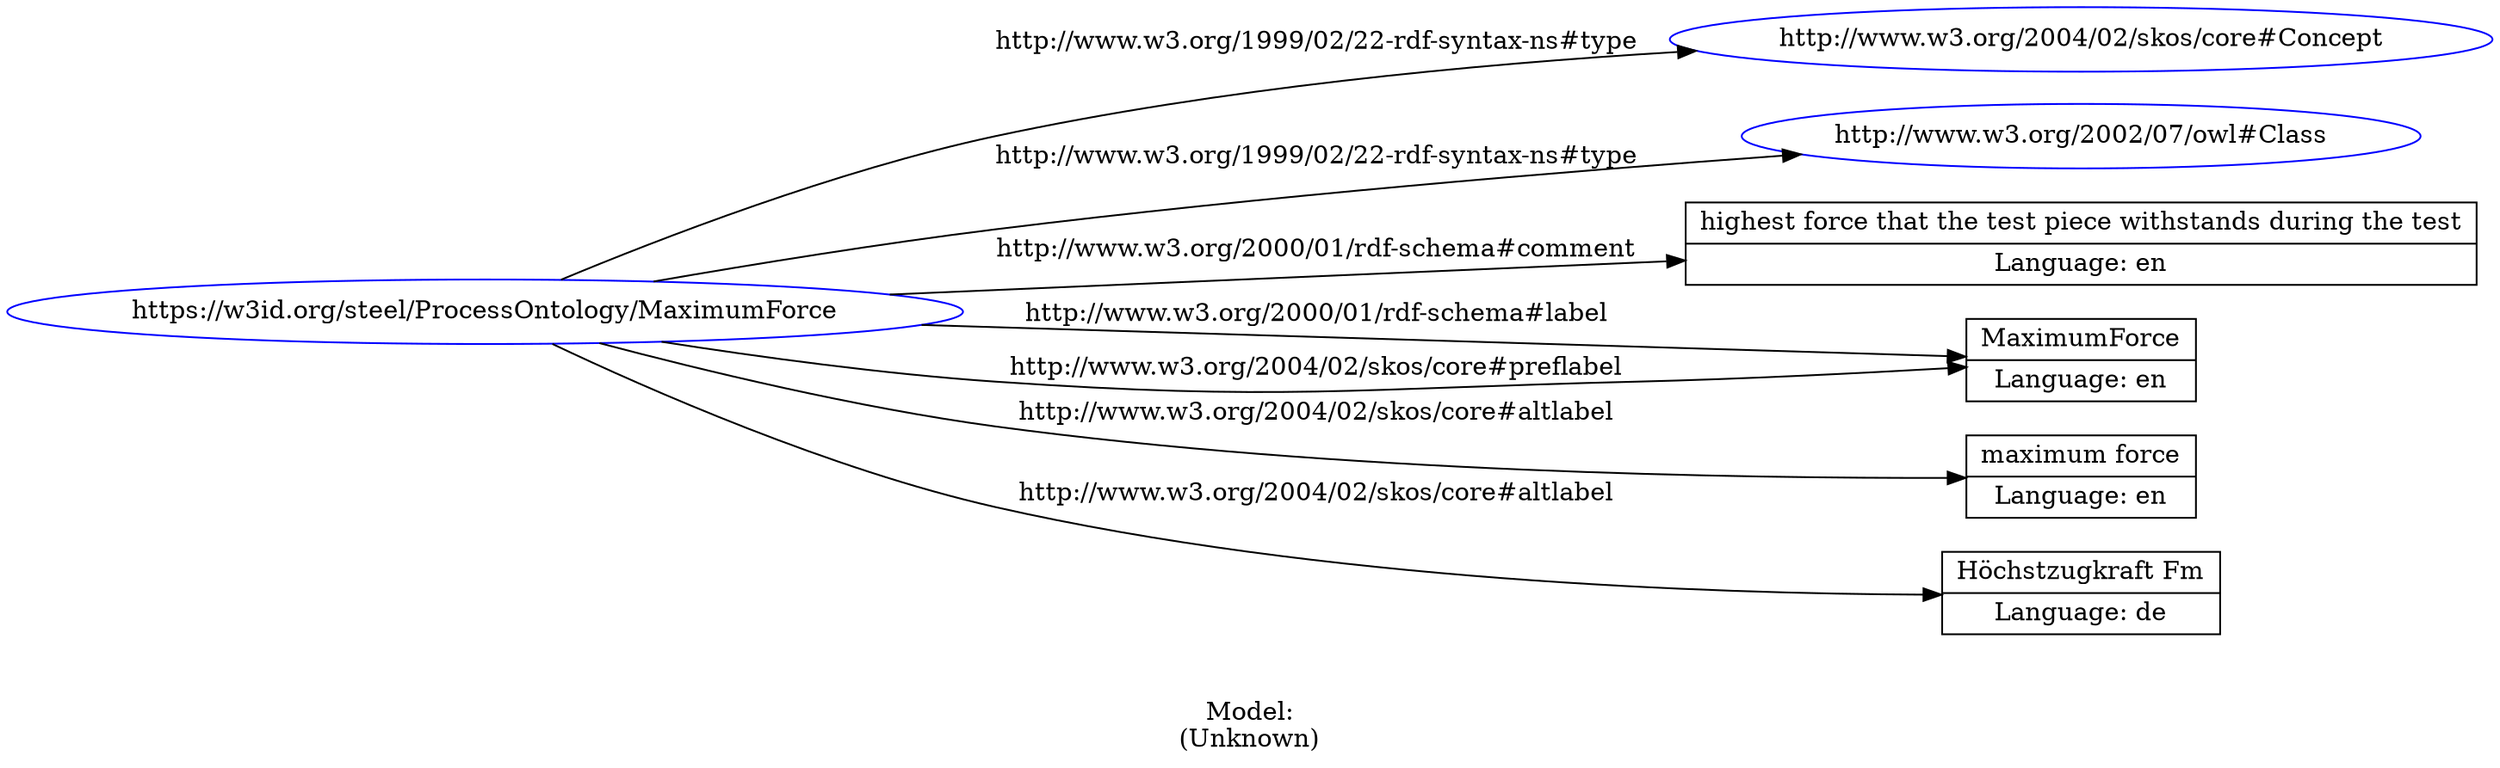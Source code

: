 digraph {
	rankdir = LR;
	charset="utf-8";

	"Rhttps://w3id.org/steel/ProcessOntology/MaximumForce" -> "Rhttp://www.w3.org/2004/02/skos/core#Concept" [ label="http://www.w3.org/1999/02/22-rdf-syntax-ns#type" ];
	"Rhttps://w3id.org/steel/ProcessOntology/MaximumForce" -> "Rhttp://www.w3.org/2002/07/owl#Class" [ label="http://www.w3.org/1999/02/22-rdf-syntax-ns#type" ];
	"Rhttps://w3id.org/steel/ProcessOntology/MaximumForce" -> "Lhighest force that the test piece withstands during the test|Language: en" [ label="http://www.w3.org/2000/01/rdf-schema#comment" ];
	"Rhttps://w3id.org/steel/ProcessOntology/MaximumForce" -> "LMaximumForce|Language: en" [ label="http://www.w3.org/2000/01/rdf-schema#label" ];
	"Rhttps://w3id.org/steel/ProcessOntology/MaximumForce" -> "Lmaximum force|Language: en" [ label="http://www.w3.org/2004/02/skos/core#altlabel" ];
	"Rhttps://w3id.org/steel/ProcessOntology/MaximumForce" -> "LHöchstzugkraft Fm|Language: de" [ label="http://www.w3.org/2004/02/skos/core#altlabel" ];
	"Rhttps://w3id.org/steel/ProcessOntology/MaximumForce" -> "LMaximumForce|Language: en" [ label="http://www.w3.org/2004/02/skos/core#preflabel" ];

	// Resources
	"Rhttps://w3id.org/steel/ProcessOntology/MaximumForce" [ label="https://w3id.org/steel/ProcessOntology/MaximumForce", shape = ellipse, color = blue ];
	"Rhttp://www.w3.org/2004/02/skos/core#Concept" [ label="http://www.w3.org/2004/02/skos/core#Concept", shape = ellipse, color = blue ];
	"Rhttp://www.w3.org/2002/07/owl#Class" [ label="http://www.w3.org/2002/07/owl#Class", shape = ellipse, color = blue ];

	// Anonymous nodes

	// Literals
	"Lhighest force that the test piece withstands during the test|Language: en" [ label="highest force that the test piece withstands during the test|Language: en", shape = record ];
	"LMaximumForce|Language: en" [ label="MaximumForce|Language: en", shape = record ];
	"Lmaximum force|Language: en" [ label="maximum force|Language: en", shape = record ];
	"LHöchstzugkraft Fm|Language: de" [ label="Höchstzugkraft Fm|Language: de", shape = record ];

	label="\n\nModel:\n(Unknown)";
}
